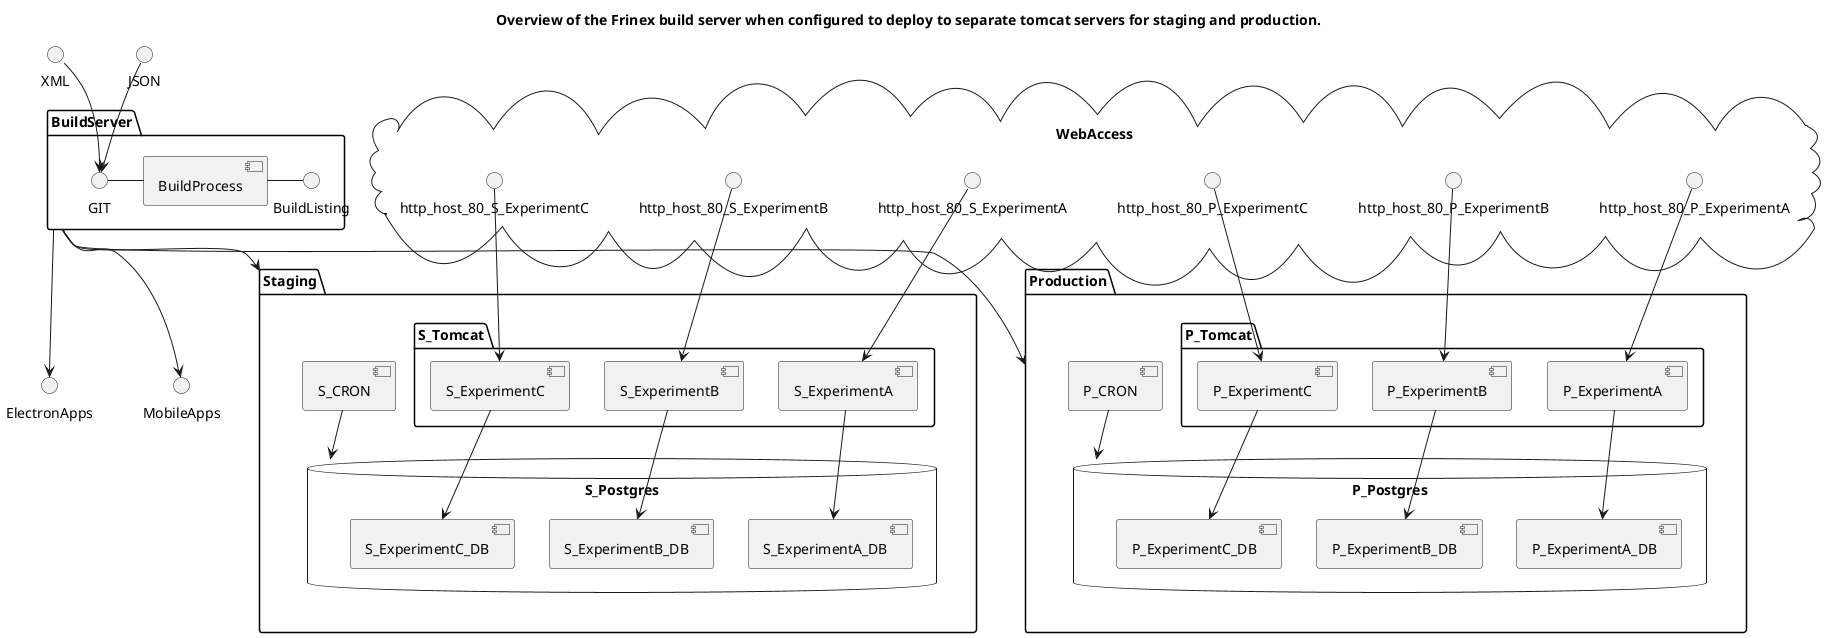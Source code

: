 @startuml
title Overview of the Frinex build server when configured to deploy to separate tomcat servers for staging and production.

package "BuildServer" {
  GIT - [BuildProcess]
  [BuildProcess] - BuildListing
}

XML --> GIT
JSON --> GIT

package "Staging" {
  database "S_Postgres" {
    [S_ExperimentA_DB]
    [S_ExperimentB_DB]
    [S_ExperimentC_DB]
  }
  folder "S_Tomcat" {
    [S_ExperimentA] --> S_ExperimentA_DB
    [S_ExperimentB] --> S_ExperimentB_DB
    [S_ExperimentC] --> S_ExperimentC_DB
  }
  [S_CRON] --> S_Postgres 
}

package "Production" {
  database "P_Postgres" {
    [P_ExperimentA_DB]
    [P_ExperimentB_DB]
    [P_ExperimentC_DB]
  }
  folder "P_Tomcat" {
    [P_ExperimentA] --> P_ExperimentA_DB
    [P_ExperimentB] --> P_ExperimentB_DB
    [P_ExperimentC] --> P_ExperimentC_DB
  }
  [P_CRON] --> P_Postgres 
}

BuildServer --> ElectronApps
BuildServer --> MobileApps

BuildServer --> Staging
BuildServer --> Production

cloud WebAccess {
  http_host_80_S_ExperimentA --> S_ExperimentA
  http_host_80_S_ExperimentB --> S_ExperimentB
  http_host_80_S_ExperimentC --> S_ExperimentC
  http_host_80_P_ExperimentA --> P_ExperimentA
  http_host_80_P_ExperimentB --> P_ExperimentB
  http_host_80_P_ExperimentC --> P_ExperimentC
}

@enduml